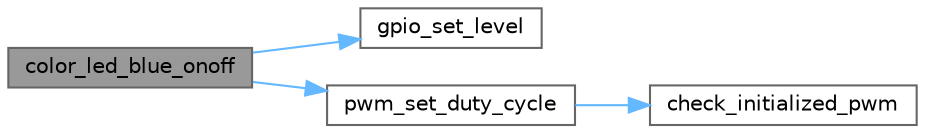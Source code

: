 digraph "color_led_blue_onoff"
{
 // LATEX_PDF_SIZE
  bgcolor="transparent";
  edge [fontname=Helvetica,fontsize=10,labelfontname=Helvetica,labelfontsize=10];
  node [fontname=Helvetica,fontsize=10,shape=box,height=0.2,width=0.4];
  rankdir="LR";
  Node1 [id="Node000001",label="color_led_blue_onoff",height=0.2,width=0.4,color="gray40", fillcolor="grey60", style="filled", fontcolor="black",tooltip="Switches on/off the blue component of color LED 0."];
  Node1 -> Node2 [id="edge1_Node000001_Node000002",color="steelblue1",style="solid",tooltip=" "];
  Node2 [id="Node000002",label="gpio_set_level",height=0.2,width=0.4,color="grey40", fillcolor="white", style="filled",URL="$group__GPIO.html#ga6d929f90f89a8bccbe40da10a323a508",tooltip="Set the level of the output IO pin. If the pin is configured as input, this function does nothing."];
  Node1 -> Node3 [id="edge2_Node000001_Node000003",color="steelblue1",style="solid",tooltip=" "];
  Node3 [id="Node000003",label="pwm_set_duty_cycle",height=0.2,width=0.4,color="grey40", fillcolor="white", style="filled",URL="$group__PWM.html#ga80cf5c97176cf7d9108edd18fdf58cd6",tooltip="Sets the duty cycle for the specified PWM channel."];
  Node3 -> Node4 [id="edge3_Node000003_Node000004",color="steelblue1",style="solid",tooltip=" "];
  Node4 [id="Node000004",label="check_initialized_pwm",height=0.2,width=0.4,color="grey40", fillcolor="white", style="filled",URL="$pwm_8c.html#abcae3c5f25f1aec206ba8f64f0bed39e",tooltip=" "];
}
